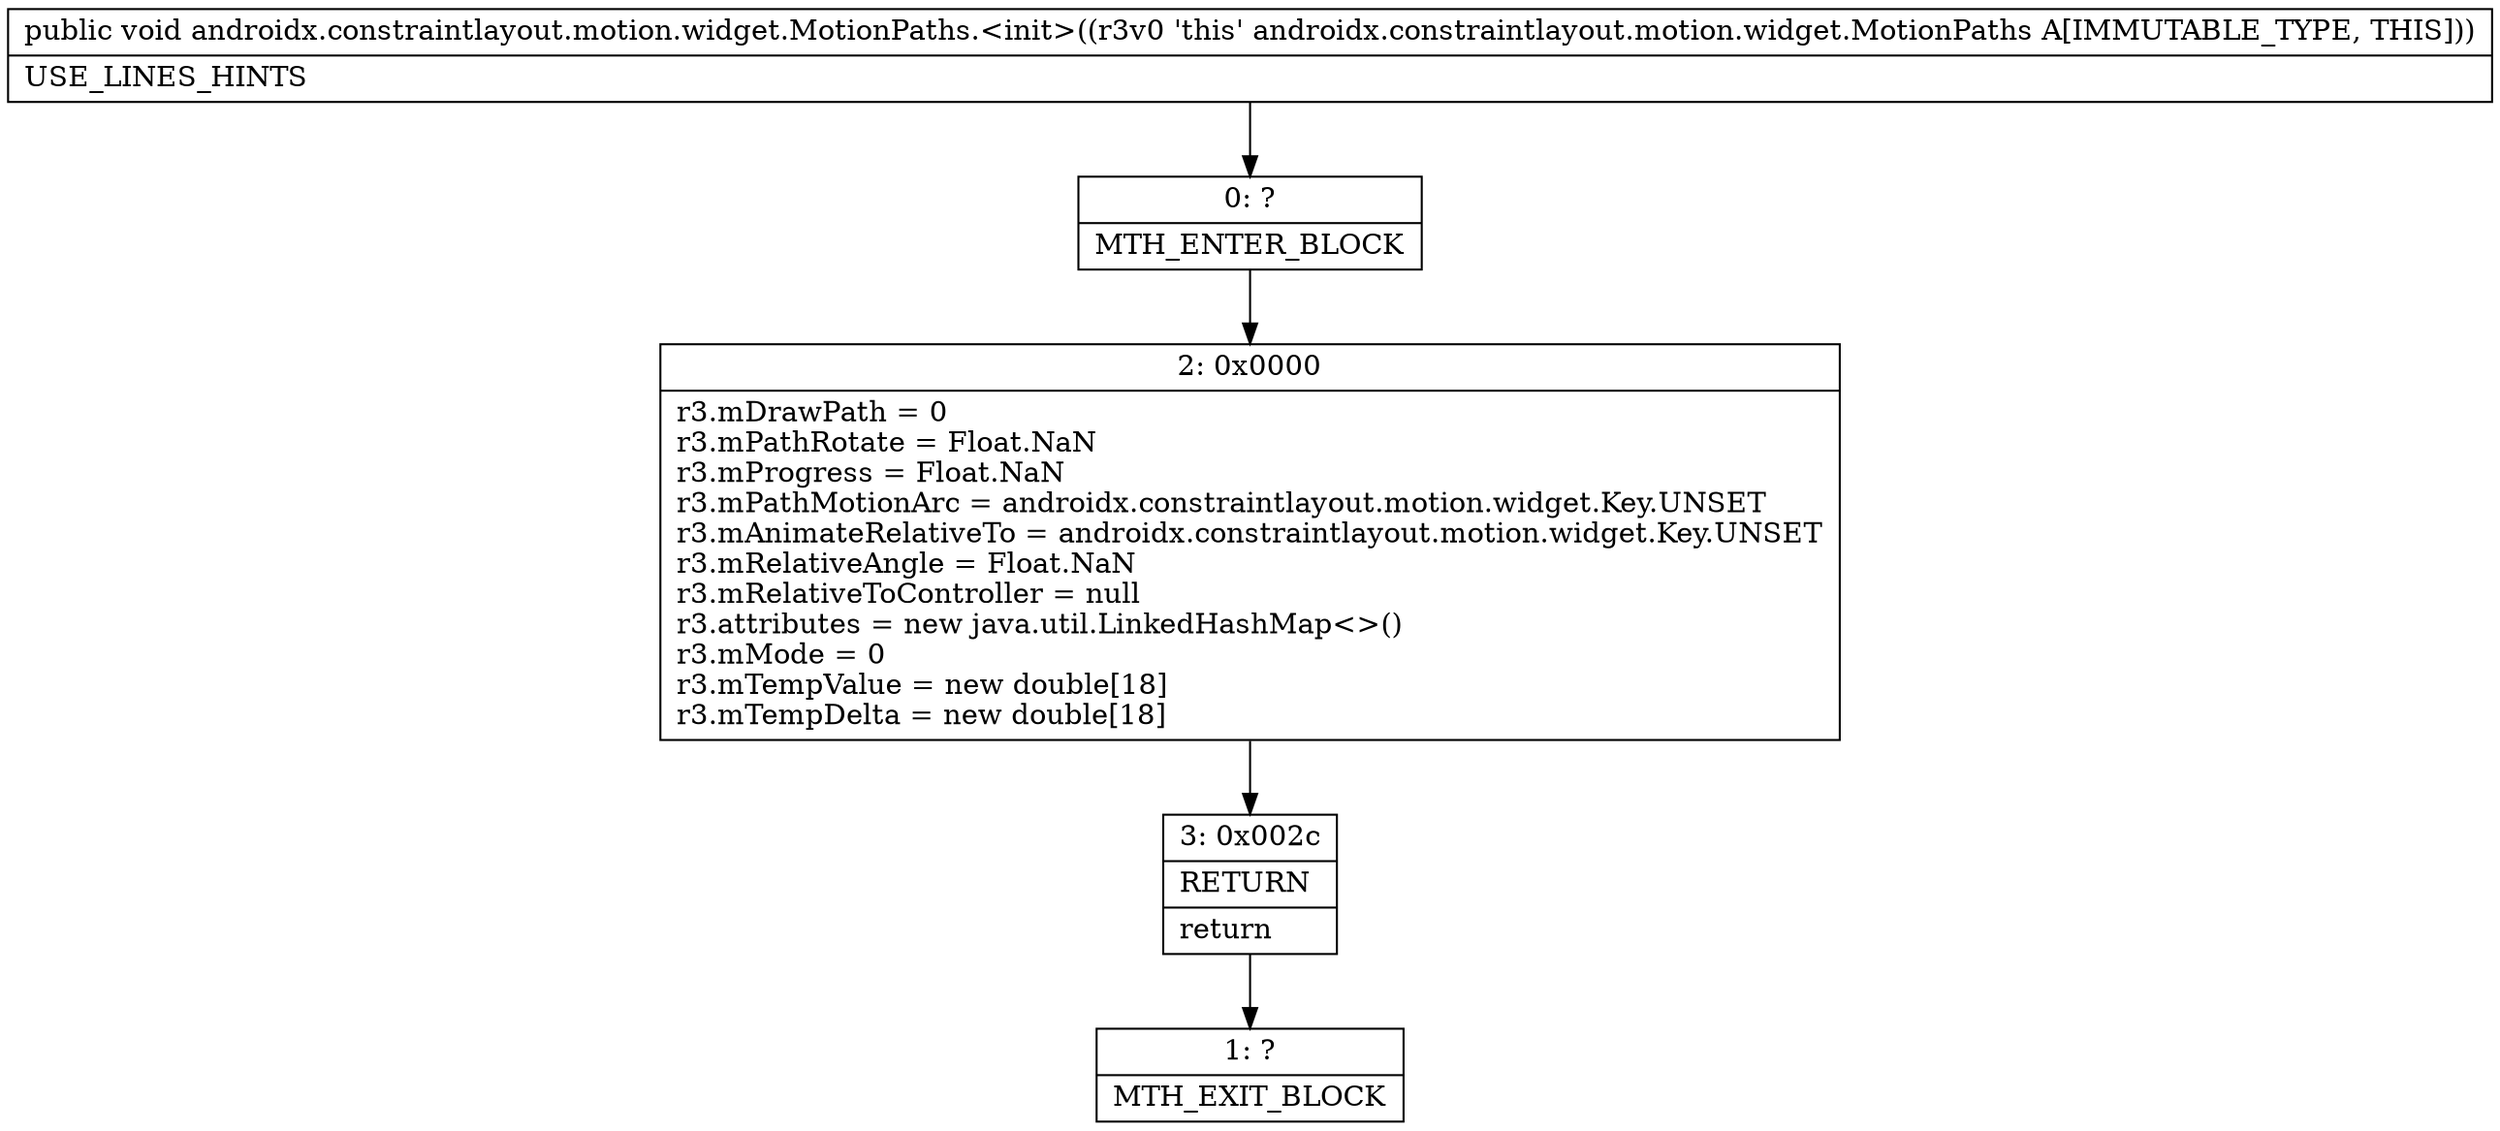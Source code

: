 digraph "CFG forandroidx.constraintlayout.motion.widget.MotionPaths.\<init\>()V" {
Node_0 [shape=record,label="{0\:\ ?|MTH_ENTER_BLOCK\l}"];
Node_2 [shape=record,label="{2\:\ 0x0000|r3.mDrawPath = 0\lr3.mPathRotate = Float.NaN\lr3.mProgress = Float.NaN\lr3.mPathMotionArc = androidx.constraintlayout.motion.widget.Key.UNSET\lr3.mAnimateRelativeTo = androidx.constraintlayout.motion.widget.Key.UNSET\lr3.mRelativeAngle = Float.NaN\lr3.mRelativeToController = null\lr3.attributes = new java.util.LinkedHashMap\<\>()\lr3.mMode = 0\lr3.mTempValue = new double[18]\lr3.mTempDelta = new double[18]\l}"];
Node_3 [shape=record,label="{3\:\ 0x002c|RETURN\l|return\l}"];
Node_1 [shape=record,label="{1\:\ ?|MTH_EXIT_BLOCK\l}"];
MethodNode[shape=record,label="{public void androidx.constraintlayout.motion.widget.MotionPaths.\<init\>((r3v0 'this' androidx.constraintlayout.motion.widget.MotionPaths A[IMMUTABLE_TYPE, THIS]))  | USE_LINES_HINTS\l}"];
MethodNode -> Node_0;Node_0 -> Node_2;
Node_2 -> Node_3;
Node_3 -> Node_1;
}

